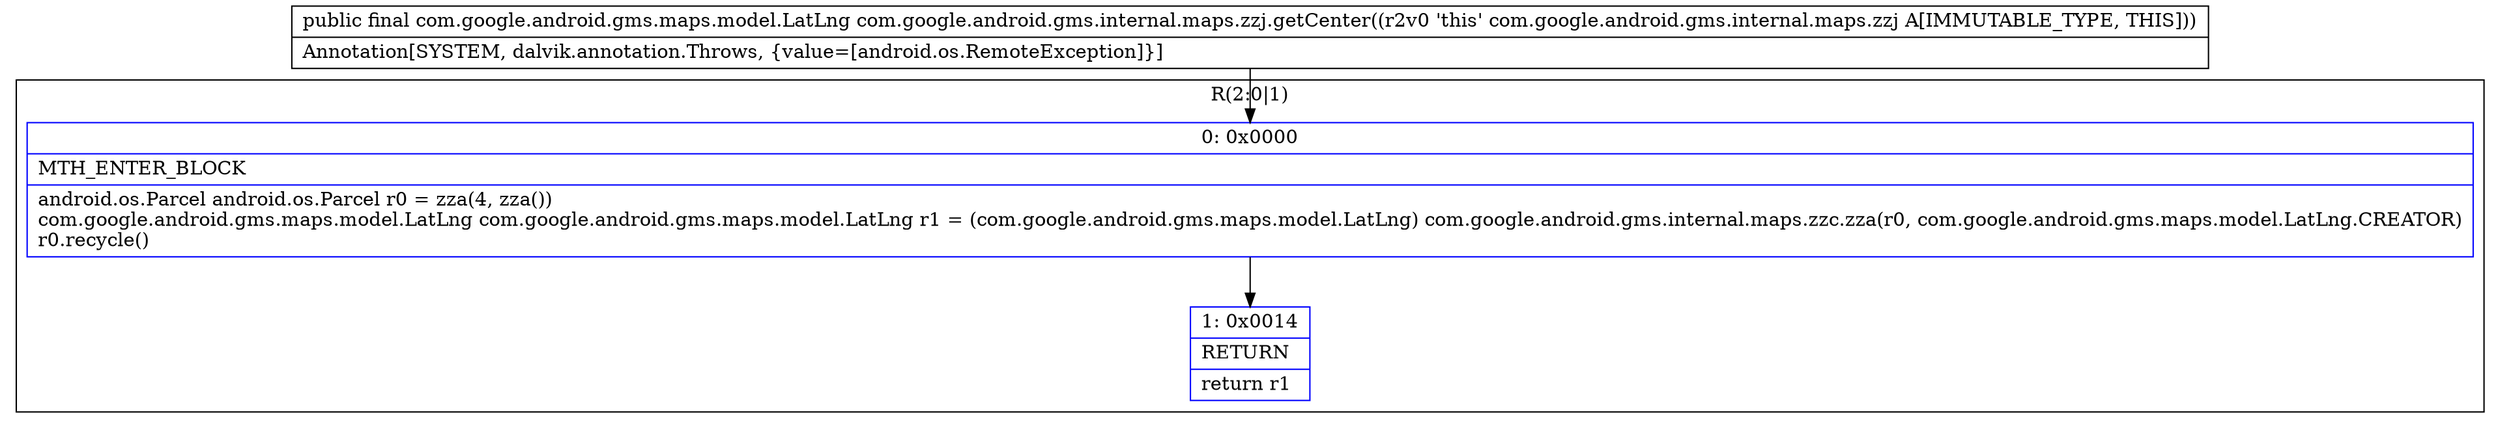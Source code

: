 digraph "CFG forcom.google.android.gms.internal.maps.zzj.getCenter()Lcom\/google\/android\/gms\/maps\/model\/LatLng;" {
subgraph cluster_Region_340236574 {
label = "R(2:0|1)";
node [shape=record,color=blue];
Node_0 [shape=record,label="{0\:\ 0x0000|MTH_ENTER_BLOCK\l|android.os.Parcel android.os.Parcel r0 = zza(4, zza())\lcom.google.android.gms.maps.model.LatLng com.google.android.gms.maps.model.LatLng r1 = (com.google.android.gms.maps.model.LatLng) com.google.android.gms.internal.maps.zzc.zza(r0, com.google.android.gms.maps.model.LatLng.CREATOR)\lr0.recycle()\l}"];
Node_1 [shape=record,label="{1\:\ 0x0014|RETURN\l|return r1\l}"];
}
MethodNode[shape=record,label="{public final com.google.android.gms.maps.model.LatLng com.google.android.gms.internal.maps.zzj.getCenter((r2v0 'this' com.google.android.gms.internal.maps.zzj A[IMMUTABLE_TYPE, THIS]))  | Annotation[SYSTEM, dalvik.annotation.Throws, \{value=[android.os.RemoteException]\}]\l}"];
MethodNode -> Node_0;
Node_0 -> Node_1;
}

